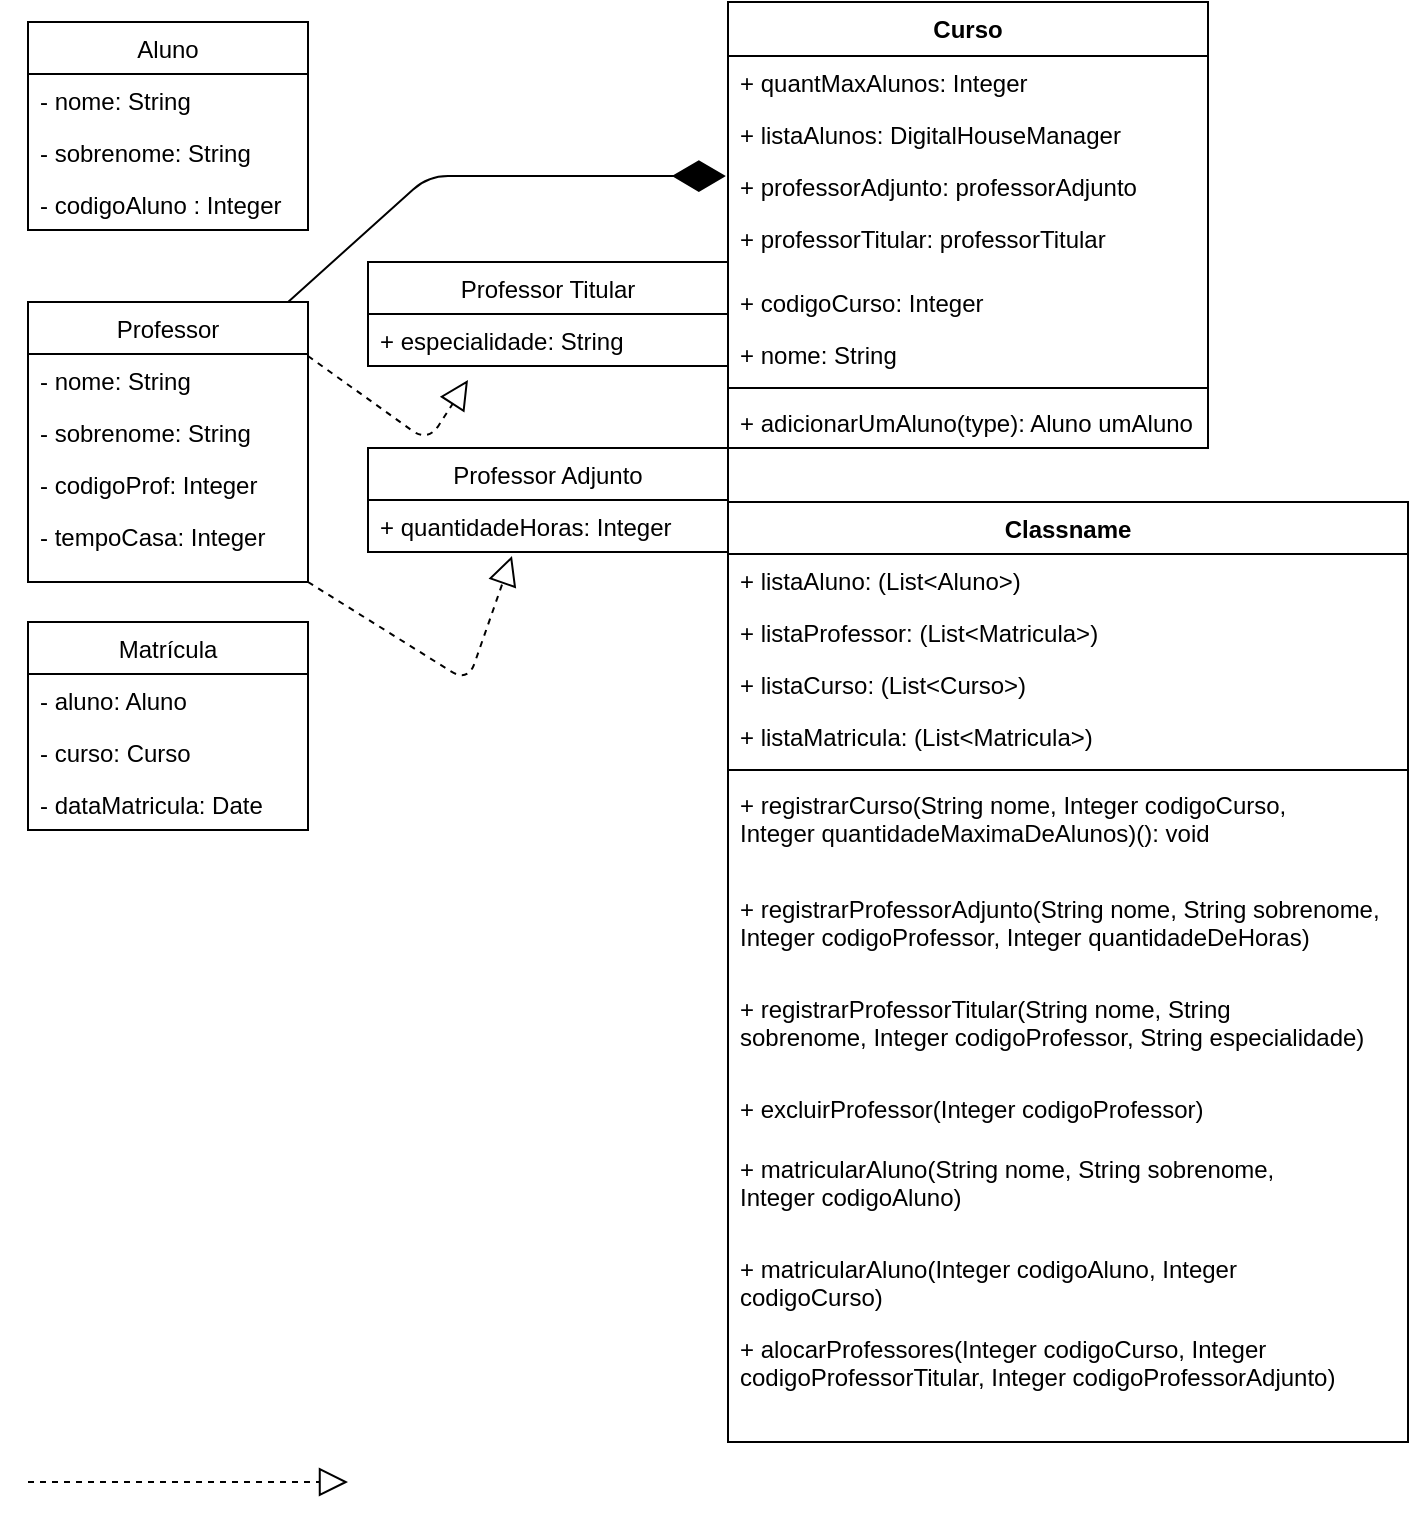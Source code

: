 <mxfile version="12.7.0" type="device"><diagram id="rjVXCEYtW_1kbD0fhT98" name="Page-1"><mxGraphModel dx="1272" dy="400" grid="1" gridSize="10" guides="1" tooltips="1" connect="1" arrows="1" fold="1" page="1" pageScale="1" pageWidth="827" pageHeight="1169" math="0" shadow="0"><root><mxCell id="0"/><mxCell id="1" parent="0"/><mxCell id="6DQstDvKzEq-V9hyLmG5-1" value="Aluno" style="swimlane;fontStyle=0;childLayout=stackLayout;horizontal=1;startSize=26;fillColor=none;horizontalStack=0;resizeParent=1;resizeParentMax=0;resizeLast=0;collapsible=1;marginBottom=0;" parent="1" vertex="1"><mxGeometry x="10" y="20" width="140" height="104" as="geometry"/></mxCell><mxCell id="6DQstDvKzEq-V9hyLmG5-2" value="- nome: String" style="text;strokeColor=none;fillColor=none;align=left;verticalAlign=top;spacingLeft=4;spacingRight=4;overflow=hidden;rotatable=0;points=[[0,0.5],[1,0.5]];portConstraint=eastwest;" parent="6DQstDvKzEq-V9hyLmG5-1" vertex="1"><mxGeometry y="26" width="140" height="26" as="geometry"/></mxCell><mxCell id="6DQstDvKzEq-V9hyLmG5-3" value="- sobrenome: String" style="text;strokeColor=none;fillColor=none;align=left;verticalAlign=top;spacingLeft=4;spacingRight=4;overflow=hidden;rotatable=0;points=[[0,0.5],[1,0.5]];portConstraint=eastwest;" parent="6DQstDvKzEq-V9hyLmG5-1" vertex="1"><mxGeometry y="52" width="140" height="26" as="geometry"/></mxCell><mxCell id="6DQstDvKzEq-V9hyLmG5-4" value="- codigoAluno : Integer" style="text;strokeColor=none;fillColor=none;align=left;verticalAlign=top;spacingLeft=4;spacingRight=4;overflow=hidden;rotatable=0;points=[[0,0.5],[1,0.5]];portConstraint=eastwest;" parent="6DQstDvKzEq-V9hyLmG5-1" vertex="1"><mxGeometry y="78" width="140" height="26" as="geometry"/></mxCell><mxCell id="6DQstDvKzEq-V9hyLmG5-9" value="Professor" style="swimlane;fontStyle=0;childLayout=stackLayout;horizontal=1;startSize=26;fillColor=none;horizontalStack=0;resizeParent=1;resizeParentMax=0;resizeLast=0;collapsible=1;marginBottom=0;" parent="1" vertex="1"><mxGeometry x="10" y="160" width="140" height="140" as="geometry"/></mxCell><mxCell id="6DQstDvKzEq-V9hyLmG5-10" value="- nome: String" style="text;strokeColor=none;fillColor=none;align=left;verticalAlign=top;spacingLeft=4;spacingRight=4;overflow=hidden;rotatable=0;points=[[0,0.5],[1,0.5]];portConstraint=eastwest;" parent="6DQstDvKzEq-V9hyLmG5-9" vertex="1"><mxGeometry y="26" width="140" height="26" as="geometry"/></mxCell><mxCell id="NM191V9X3UfpLpgFMm6r-17" value="" style="endArrow=block;dashed=1;endFill=0;endSize=12;html=1;exitX=1;exitY=0.038;exitDx=0;exitDy=0;exitPerimeter=0;" edge="1" parent="6DQstDvKzEq-V9hyLmG5-9" source="6DQstDvKzEq-V9hyLmG5-10"><mxGeometry width="160" relative="1" as="geometry"><mxPoint x="100" y="40" as="sourcePoint"/><mxPoint x="220" y="39" as="targetPoint"/><Array as="points"><mxPoint x="200" y="70"/></Array></mxGeometry></mxCell><mxCell id="6DQstDvKzEq-V9hyLmG5-11" value="- sobrenome: String" style="text;strokeColor=none;fillColor=none;align=left;verticalAlign=top;spacingLeft=4;spacingRight=4;overflow=hidden;rotatable=0;points=[[0,0.5],[1,0.5]];portConstraint=eastwest;" parent="6DQstDvKzEq-V9hyLmG5-9" vertex="1"><mxGeometry y="52" width="140" height="26" as="geometry"/></mxCell><mxCell id="6DQstDvKzEq-V9hyLmG5-13" value="- codigoProf: Integer" style="text;strokeColor=none;fillColor=none;align=left;verticalAlign=top;spacingLeft=4;spacingRight=4;overflow=hidden;rotatable=0;points=[[0,0.5],[1,0.5]];portConstraint=eastwest;" parent="6DQstDvKzEq-V9hyLmG5-9" vertex="1"><mxGeometry y="78" width="140" height="26" as="geometry"/></mxCell><mxCell id="6DQstDvKzEq-V9hyLmG5-12" value="- tempoCasa: Integer" style="text;strokeColor=none;fillColor=none;align=left;verticalAlign=top;spacingLeft=4;spacingRight=4;overflow=hidden;rotatable=0;points=[[0,0.5],[1,0.5]];portConstraint=eastwest;" parent="6DQstDvKzEq-V9hyLmG5-9" vertex="1"><mxGeometry y="104" width="140" height="36" as="geometry"/></mxCell><mxCell id="6DQstDvKzEq-V9hyLmG5-14" value="Professor Adjunto" style="swimlane;fontStyle=0;childLayout=stackLayout;horizontal=1;startSize=26;fillColor=none;horizontalStack=0;resizeParent=1;resizeParentMax=0;resizeLast=0;collapsible=1;marginBottom=0;" parent="1" vertex="1"><mxGeometry x="180" y="233" width="180" height="52" as="geometry"/></mxCell><mxCell id="6DQstDvKzEq-V9hyLmG5-15" value="+ quantidadeHoras: Integer" style="text;strokeColor=none;fillColor=none;align=left;verticalAlign=top;spacingLeft=4;spacingRight=4;overflow=hidden;rotatable=0;points=[[0,0.5],[1,0.5]];portConstraint=eastwest;" parent="6DQstDvKzEq-V9hyLmG5-14" vertex="1"><mxGeometry y="26" width="180" height="26" as="geometry"/></mxCell><mxCell id="6DQstDvKzEq-V9hyLmG5-18" value="Professor Titular" style="swimlane;fontStyle=0;childLayout=stackLayout;horizontal=1;startSize=26;fillColor=none;horizontalStack=0;resizeParent=1;resizeParentMax=0;resizeLast=0;collapsible=1;marginBottom=0;" parent="1" vertex="1"><mxGeometry x="180" y="140" width="180" height="52" as="geometry"/></mxCell><mxCell id="6DQstDvKzEq-V9hyLmG5-19" value="+ especialidade: String" style="text;strokeColor=none;fillColor=none;align=left;verticalAlign=top;spacingLeft=4;spacingRight=4;overflow=hidden;rotatable=0;points=[[0,0.5],[1,0.5]];portConstraint=eastwest;" parent="6DQstDvKzEq-V9hyLmG5-18" vertex="1"><mxGeometry y="26" width="180" height="26" as="geometry"/></mxCell><mxCell id="6DQstDvKzEq-V9hyLmG5-45" value="" style="endArrow=diamondThin;endFill=1;endSize=24;html=1;exitX=0.929;exitY=0;exitDx=0;exitDy=0;exitPerimeter=0;entryX=-0.005;entryY=-0.031;entryDx=0;entryDy=0;entryPerimeter=0;" parent="1" source="6DQstDvKzEq-V9hyLmG5-9" edge="1"><mxGeometry width="160" relative="1" as="geometry"><mxPoint x="180" y="110" as="sourcePoint"/><mxPoint x="358.9" y="97.008" as="targetPoint"/><Array as="points"><mxPoint x="210" y="97"/></Array></mxGeometry></mxCell><mxCell id="6DQstDvKzEq-V9hyLmG5-46" value="Matrícula" style="swimlane;fontStyle=0;childLayout=stackLayout;horizontal=1;startSize=26;fillColor=none;horizontalStack=0;resizeParent=1;resizeParentMax=0;resizeLast=0;collapsible=1;marginBottom=0;" parent="1" vertex="1"><mxGeometry x="10" y="320" width="140" height="104" as="geometry"/></mxCell><mxCell id="6DQstDvKzEq-V9hyLmG5-47" value="- aluno: Aluno" style="text;strokeColor=none;fillColor=none;align=left;verticalAlign=top;spacingLeft=4;spacingRight=4;overflow=hidden;rotatable=0;points=[[0,0.5],[1,0.5]];portConstraint=eastwest;" parent="6DQstDvKzEq-V9hyLmG5-46" vertex="1"><mxGeometry y="26" width="140" height="26" as="geometry"/></mxCell><mxCell id="6DQstDvKzEq-V9hyLmG5-48" value="- curso: Curso" style="text;strokeColor=none;fillColor=none;align=left;verticalAlign=top;spacingLeft=4;spacingRight=4;overflow=hidden;rotatable=0;points=[[0,0.5],[1,0.5]];portConstraint=eastwest;" parent="6DQstDvKzEq-V9hyLmG5-46" vertex="1"><mxGeometry y="52" width="140" height="26" as="geometry"/></mxCell><mxCell id="6DQstDvKzEq-V9hyLmG5-49" value="- dataMatricula: Date" style="text;strokeColor=none;fillColor=none;align=left;verticalAlign=top;spacingLeft=4;spacingRight=4;overflow=hidden;rotatable=0;points=[[0,0.5],[1,0.5]];portConstraint=eastwest;" parent="6DQstDvKzEq-V9hyLmG5-46" vertex="1"><mxGeometry y="78" width="140" height="26" as="geometry"/></mxCell><mxCell id="6DQstDvKzEq-V9hyLmG5-55" value="Curso" style="swimlane;fontStyle=1;align=center;verticalAlign=top;childLayout=stackLayout;horizontal=1;startSize=27;horizontalStack=0;resizeParent=1;resizeParentMax=0;resizeLast=0;collapsible=1;marginBottom=0;" parent="1" vertex="1"><mxGeometry x="360" y="10" width="240" height="223" as="geometry"/></mxCell><mxCell id="6DQstDvKzEq-V9hyLmG5-77" value="+ quantMaxAlunos: Integer" style="text;strokeColor=none;fillColor=none;align=left;verticalAlign=top;spacingLeft=4;spacingRight=4;overflow=hidden;rotatable=0;points=[[0,0.5],[1,0.5]];portConstraint=eastwest;" parent="6DQstDvKzEq-V9hyLmG5-55" vertex="1"><mxGeometry y="27" width="240" height="26" as="geometry"/></mxCell><mxCell id="6DQstDvKzEq-V9hyLmG5-76" value="+ listaAlunos: DigitalHouseManager" style="text;strokeColor=none;fillColor=none;align=left;verticalAlign=top;spacingLeft=4;spacingRight=4;overflow=hidden;rotatable=0;points=[[0,0.5],[1,0.5]];portConstraint=eastwest;" parent="6DQstDvKzEq-V9hyLmG5-55" vertex="1"><mxGeometry y="53" width="240" height="26" as="geometry"/></mxCell><mxCell id="6DQstDvKzEq-V9hyLmG5-75" value="+ professorAdjunto: professorAdjunto" style="text;strokeColor=none;fillColor=none;align=left;verticalAlign=top;spacingLeft=4;spacingRight=4;overflow=hidden;rotatable=0;points=[[0,0.5],[1,0.5]];portConstraint=eastwest;" parent="6DQstDvKzEq-V9hyLmG5-55" vertex="1"><mxGeometry y="79" width="240" height="26" as="geometry"/></mxCell><mxCell id="6DQstDvKzEq-V9hyLmG5-74" value="+ professorTitular: professorTitular" style="text;strokeColor=none;fillColor=none;align=left;verticalAlign=top;spacingLeft=4;spacingRight=4;overflow=hidden;rotatable=0;points=[[0,0.5],[1,0.5]];portConstraint=eastwest;" parent="6DQstDvKzEq-V9hyLmG5-55" vertex="1"><mxGeometry y="105" width="240" height="32" as="geometry"/></mxCell><mxCell id="6DQstDvKzEq-V9hyLmG5-73" value="+ codigoCurso: Integer" style="text;strokeColor=none;fillColor=none;align=left;verticalAlign=top;spacingLeft=4;spacingRight=4;overflow=hidden;rotatable=0;points=[[0,0.5],[1,0.5]];portConstraint=eastwest;" parent="6DQstDvKzEq-V9hyLmG5-55" vertex="1"><mxGeometry y="137" width="240" height="26" as="geometry"/></mxCell><mxCell id="6DQstDvKzEq-V9hyLmG5-72" value="+ nome: String" style="text;strokeColor=none;fillColor=none;align=left;verticalAlign=top;spacingLeft=4;spacingRight=4;overflow=hidden;rotatable=0;points=[[0,0.5],[1,0.5]];portConstraint=eastwest;" parent="6DQstDvKzEq-V9hyLmG5-55" vertex="1"><mxGeometry y="163" width="240" height="26" as="geometry"/></mxCell><mxCell id="6DQstDvKzEq-V9hyLmG5-57" value="" style="line;strokeWidth=1;fillColor=none;align=left;verticalAlign=middle;spacingTop=-1;spacingLeft=3;spacingRight=3;rotatable=0;labelPosition=right;points=[];portConstraint=eastwest;" parent="6DQstDvKzEq-V9hyLmG5-55" vertex="1"><mxGeometry y="189" width="240" height="8" as="geometry"/></mxCell><mxCell id="6DQstDvKzEq-V9hyLmG5-58" value="+ adicionarUmAluno(type): Aluno umAluno" style="text;strokeColor=none;fillColor=none;align=left;verticalAlign=top;spacingLeft=4;spacingRight=4;overflow=hidden;rotatable=0;points=[[0,0.5],[1,0.5]];portConstraint=eastwest;" parent="6DQstDvKzEq-V9hyLmG5-55" vertex="1"><mxGeometry y="197" width="240" height="26" as="geometry"/></mxCell><mxCell id="6DQstDvKzEq-V9hyLmG5-78" value="Classname" style="swimlane;fontStyle=1;align=center;verticalAlign=top;childLayout=stackLayout;horizontal=1;startSize=26;horizontalStack=0;resizeParent=1;resizeParentMax=0;resizeLast=0;collapsible=1;marginBottom=0;" parent="1" vertex="1"><mxGeometry x="360" y="260" width="340" height="470" as="geometry"/></mxCell><mxCell id="6DQstDvKzEq-V9hyLmG5-86" value="+ listaAluno: (List&lt;Aluno&gt;)" style="text;strokeColor=none;fillColor=none;align=left;verticalAlign=top;spacingLeft=4;spacingRight=4;overflow=hidden;rotatable=0;points=[[0,0.5],[1,0.5]];portConstraint=eastwest;" parent="6DQstDvKzEq-V9hyLmG5-78" vertex="1"><mxGeometry y="26" width="340" height="26" as="geometry"/></mxCell><mxCell id="6DQstDvKzEq-V9hyLmG5-87" value="+ listaProfessor: (List&lt;Matricula&gt;)" style="text;strokeColor=none;fillColor=none;align=left;verticalAlign=top;spacingLeft=4;spacingRight=4;overflow=hidden;rotatable=0;points=[[0,0.5],[1,0.5]];portConstraint=eastwest;" parent="6DQstDvKzEq-V9hyLmG5-78" vertex="1"><mxGeometry y="52" width="340" height="26" as="geometry"/></mxCell><mxCell id="6DQstDvKzEq-V9hyLmG5-88" value="+ listaCurso: (List&lt;Curso&gt;)" style="text;strokeColor=none;fillColor=none;align=left;verticalAlign=top;spacingLeft=4;spacingRight=4;overflow=hidden;rotatable=0;points=[[0,0.5],[1,0.5]];portConstraint=eastwest;" parent="6DQstDvKzEq-V9hyLmG5-78" vertex="1"><mxGeometry y="78" width="340" height="26" as="geometry"/></mxCell><mxCell id="6DQstDvKzEq-V9hyLmG5-89" value="+ listaMatricula: (List&lt;Matricula&gt;)" style="text;strokeColor=none;fillColor=none;align=left;verticalAlign=top;spacingLeft=4;spacingRight=4;overflow=hidden;rotatable=0;points=[[0,0.5],[1,0.5]];portConstraint=eastwest;" parent="6DQstDvKzEq-V9hyLmG5-78" vertex="1"><mxGeometry y="104" width="340" height="26" as="geometry"/></mxCell><mxCell id="6DQstDvKzEq-V9hyLmG5-80" value="" style="line;strokeWidth=1;fillColor=none;align=left;verticalAlign=middle;spacingTop=-1;spacingLeft=3;spacingRight=3;rotatable=0;labelPosition=right;points=[];portConstraint=eastwest;" parent="6DQstDvKzEq-V9hyLmG5-78" vertex="1"><mxGeometry y="130" width="340" height="8" as="geometry"/></mxCell><mxCell id="6DQstDvKzEq-V9hyLmG5-81" value="+  registrarCurso(String nome, Integer codigoCurso,&#10;Integer quantidadeMaximaDeAlunos)(): void" style="text;strokeColor=none;fillColor=none;align=left;verticalAlign=top;spacingLeft=4;spacingRight=4;overflow=hidden;rotatable=0;points=[[0,0.5],[1,0.5]];portConstraint=eastwest;" parent="6DQstDvKzEq-V9hyLmG5-78" vertex="1"><mxGeometry y="138" width="340" height="52" as="geometry"/></mxCell><mxCell id="6DQstDvKzEq-V9hyLmG5-90" value="+ registrarProfessorAdjunto(String nome, String sobrenome,&#10;Integer codigoProfessor, Integer quantidadeDeHoras)" style="text;strokeColor=none;fillColor=none;align=left;verticalAlign=top;spacingLeft=4;spacingRight=4;overflow=hidden;rotatable=0;points=[[0,0.5],[1,0.5]];portConstraint=eastwest;" parent="6DQstDvKzEq-V9hyLmG5-78" vertex="1"><mxGeometry y="190" width="340" height="50" as="geometry"/></mxCell><mxCell id="NM191V9X3UfpLpgFMm6r-1" value="+ registrarProfessorTitular(String nome, String&#10;sobrenome, Integer codigoProfessor, String especialidade)" style="text;strokeColor=none;fillColor=none;align=left;verticalAlign=top;spacingLeft=4;spacingRight=4;overflow=hidden;rotatable=0;points=[[0,0.5],[1,0.5]];portConstraint=eastwest;" vertex="1" parent="6DQstDvKzEq-V9hyLmG5-78"><mxGeometry y="240" width="340" height="50" as="geometry"/></mxCell><mxCell id="NM191V9X3UfpLpgFMm6r-12" value="+ excluirProfessor(Integer codigoProfessor)" style="text;strokeColor=none;fillColor=none;align=left;verticalAlign=top;spacingLeft=4;spacingRight=4;overflow=hidden;rotatable=0;points=[[0,0.5],[1,0.5]];portConstraint=eastwest;" vertex="1" parent="6DQstDvKzEq-V9hyLmG5-78"><mxGeometry y="290" width="340" height="30" as="geometry"/></mxCell><mxCell id="NM191V9X3UfpLpgFMm6r-13" value="+ matricularAluno(String nome, String sobrenome,&#10;Integer codigoAluno)" style="text;strokeColor=none;fillColor=none;align=left;verticalAlign=top;spacingLeft=4;spacingRight=4;overflow=hidden;rotatable=0;points=[[0,0.5],[1,0.5]];portConstraint=eastwest;" vertex="1" parent="6DQstDvKzEq-V9hyLmG5-78"><mxGeometry y="320" width="340" height="50" as="geometry"/></mxCell><mxCell id="NM191V9X3UfpLpgFMm6r-14" value="+ matricularAluno(Integer codigoAluno, Integer&#10;codigoCurso)" style="text;strokeColor=none;fillColor=none;align=left;verticalAlign=top;spacingLeft=4;spacingRight=4;overflow=hidden;rotatable=0;points=[[0,0.5],[1,0.5]];portConstraint=eastwest;" vertex="1" parent="6DQstDvKzEq-V9hyLmG5-78"><mxGeometry y="370" width="340" height="40" as="geometry"/></mxCell><mxCell id="NM191V9X3UfpLpgFMm6r-15" value="+ alocarProfessores(Integer codigoCurso, Integer&#10;codigoProfessorTitular, Integer codigoProfessorAdjunto)" style="text;strokeColor=none;fillColor=none;align=left;verticalAlign=top;spacingLeft=4;spacingRight=4;overflow=hidden;rotatable=0;points=[[0,0.5],[1,0.5]];portConstraint=eastwest;" vertex="1" parent="6DQstDvKzEq-V9hyLmG5-78"><mxGeometry y="410" width="340" height="60" as="geometry"/></mxCell><mxCell id="NM191V9X3UfpLpgFMm6r-16" value="" style="endArrow=block;dashed=1;endFill=0;endSize=12;html=1;" edge="1" parent="1"><mxGeometry width="160" relative="1" as="geometry"><mxPoint x="10" y="750" as="sourcePoint"/><mxPoint x="170" y="750" as="targetPoint"/></mxGeometry></mxCell><mxCell id="NM191V9X3UfpLpgFMm6r-18" value="" style="endArrow=block;dashed=1;endFill=0;endSize=12;html=1;entryX=0.4;entryY=1.077;entryDx=0;entryDy=0;entryPerimeter=0;" edge="1" parent="1" target="6DQstDvKzEq-V9hyLmG5-15"><mxGeometry width="160" relative="1" as="geometry"><mxPoint x="150" y="300" as="sourcePoint"/><mxPoint x="310" y="300" as="targetPoint"/><Array as="points"><mxPoint x="230" y="350"/></Array></mxGeometry></mxCell></root></mxGraphModel></diagram></mxfile>